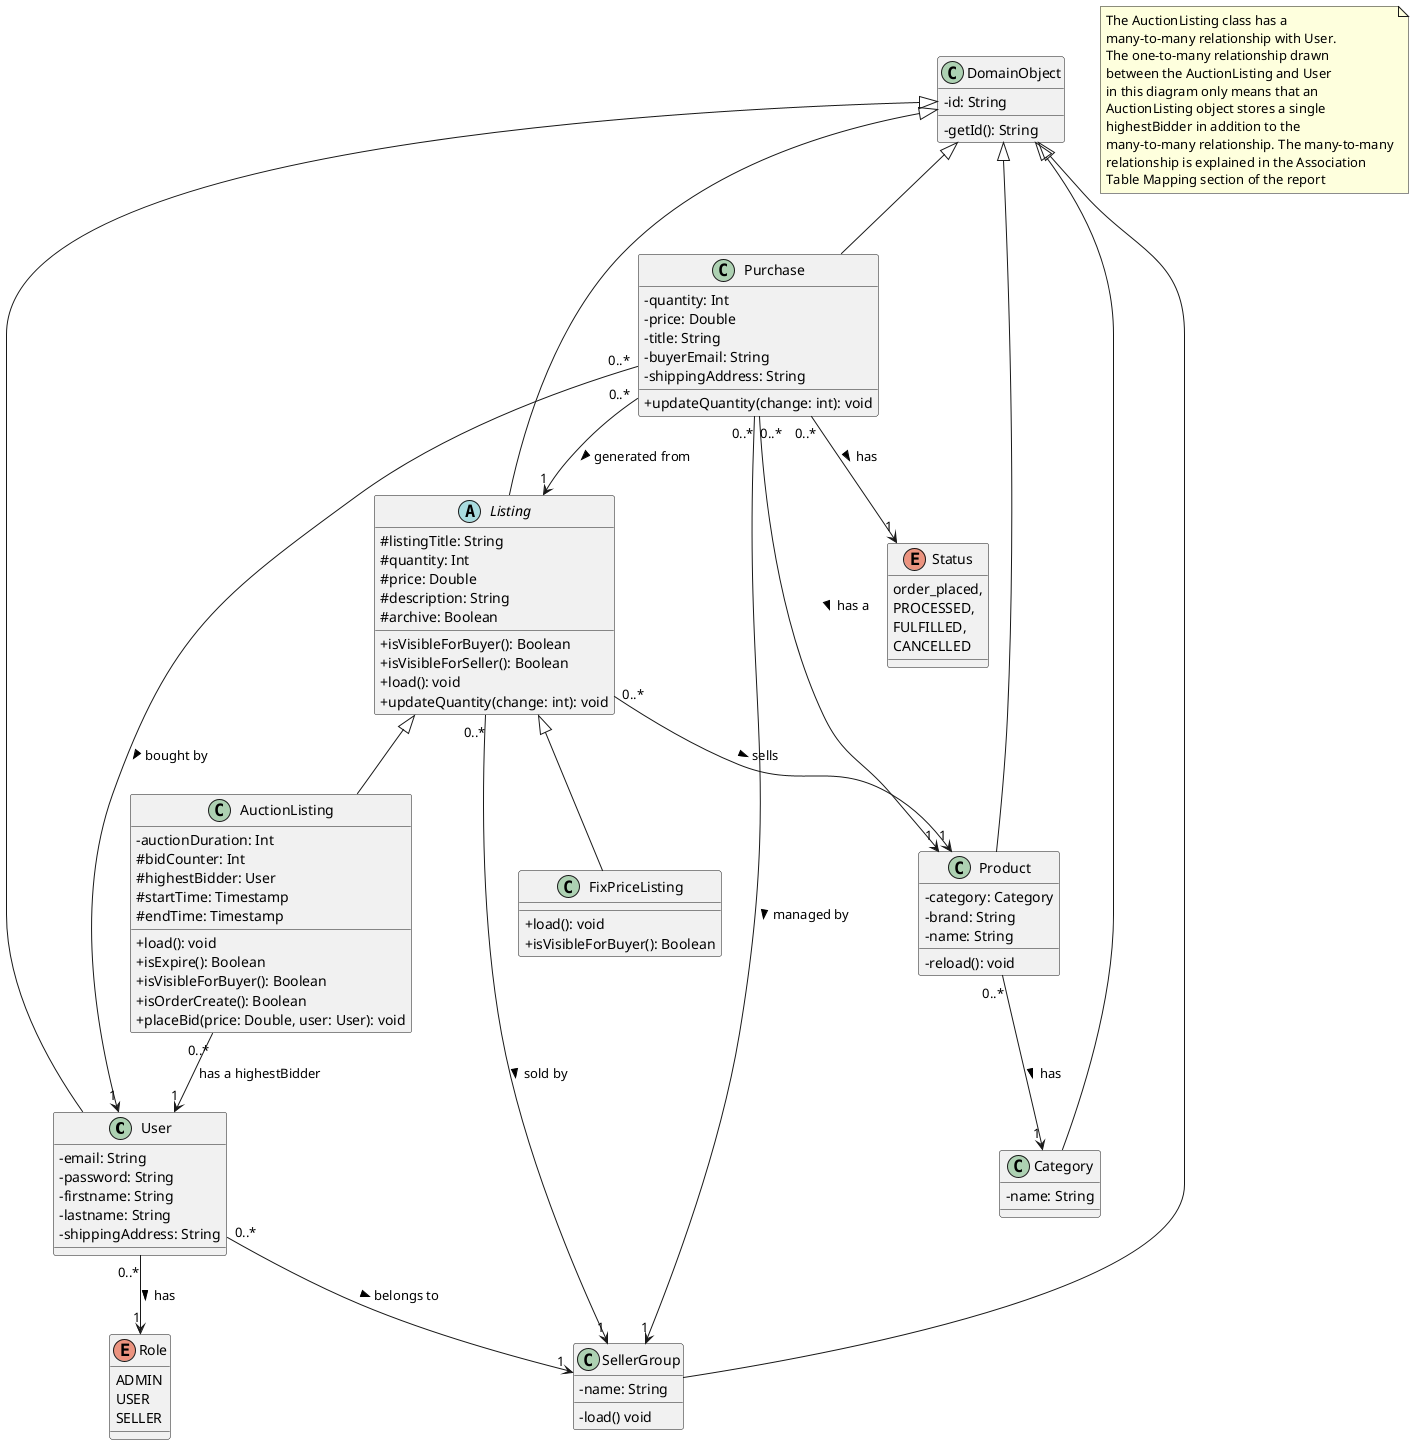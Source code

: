 @startuml
'https://plantuml.com/class-diagram

skinparam classAttributeIconSize 0

User "0..*" --> "1" SellerGroup: belongs to >
User "0..*" --> "1" Role: has >
Listing "0..*" --> "1" SellerGroup: sold by >
Listing "0..*" --> "1" Product: sells >
Listing <|-- FixPriceListing
Listing <|-- AuctionListing
Purchase "0..*" --> "1" Listing: generated from >
Purchase "0..*" --> "1" User: bought by >
Purchase "0..*" --> "1" Product: has a >
Purchase "0..*" --> "1" SellerGroup: managed by >
Purchase "0..*" --> "1" Status: has >


AuctionListing "0..*" --> "1" User: has a highestBidder
Product "0..*" --> "1" Category: has >

DomainObject <|-- User
DomainObject <|-- Product
DomainObject <|-- Listing
DomainObject <|-- Category
DomainObject <|-- Purchase
DomainObject <|-- SellerGroup


note as n1
    The AuctionListing class has a
    many-to-many relationship with User.
    The one-to-many relationship drawn
    between the AuctionListing and User
    in this diagram only means that an
    AuctionListing object stores a single
    highestBidder in addition to the
    many-to-many relationship. The many-to-many
    relationship is explained in the Association
    Table Mapping section of the report
end note

class User {
- email: String
- password: String
- firstname: String
- lastname: String
- shippingAddress: String
}

class SellerGroup {
- name: String
- load() void
}

abstract class Listing{
# listingTitle: String
# quantity: Int
# price: Double
# description: String
# archive: Boolean
+ isVisibleForBuyer(): Boolean
+ isVisibleForSeller(): Boolean
+ load(): void
+ updateQuantity(change: int): void
}

class FixPriceListing {
+ load(): void
+ isVisibleForBuyer(): Boolean
}

class AuctionListing {
- auctionDuration: Int
# bidCounter: Int
# highestBidder: User
# startTime: Timestamp
# endTime: Timestamp
+ load(): void
+ isExpire(): Boolean
+ isVisibleForBuyer(): Boolean
+ isOrderCreate(): Boolean
+ placeBid(price: Double, user: User): void
}

class Purchase {
- quantity: Int
- price: Double
- title: String
- buyerEmail: String
- shippingAddress: String
+ updateQuantity(change: int): void

}

class Product {
- category: Category
- brand: String
- name: String
- reload(): void
}

class Category {
- name: String
}

enum Role {
ADMIN
USER
SELLER
}


enum Status {
order_placed,
PROCESSED,
FULFILLED,
CANCELLED
}

class DomainObject {
- id: String
- getId(): String
}


@enduml